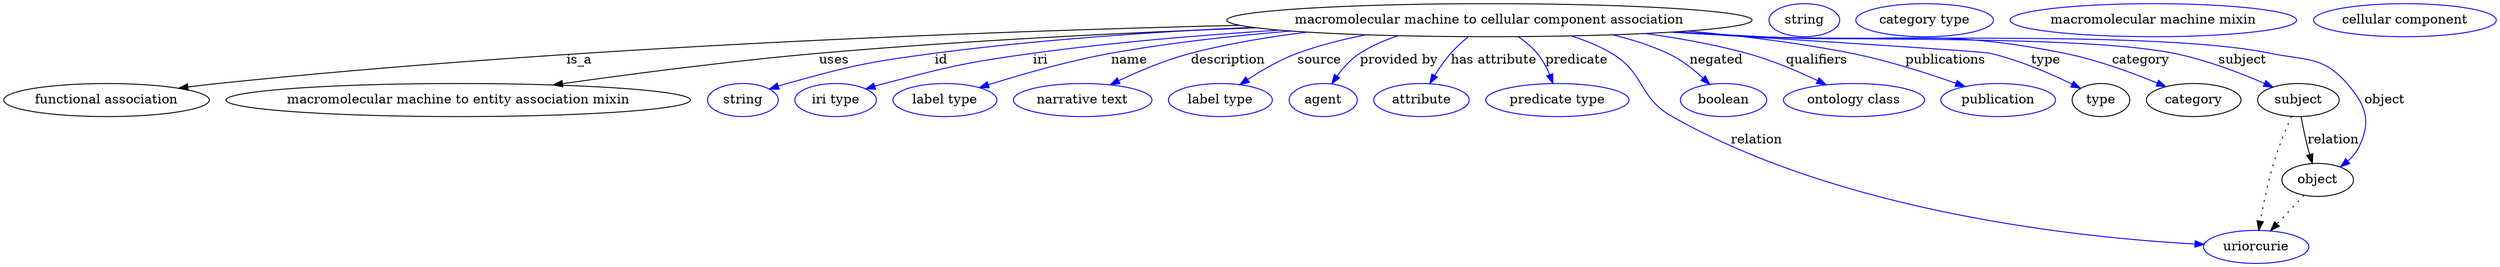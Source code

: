 digraph {
	graph [bb="0,0,2711.2,283"];
	node [label="\N"];
	"macromolecular machine to cellular component association"	[height=0.5,
		label="macromolecular machine to cellular component association",
		pos="1616.8,265",
		width=7.9437];
	"functional association"	[height=0.5,
		pos="111.79,178",
		width=3.1053];
	"macromolecular machine to cellular component association" -> "functional association"	[label=is_a,
		lp="626.79,221.5",
		pos="e,190.45,190.88 1344.6,259.44 1065.1,252.69 617.56,236.15 232.79,196 222.29,194.9 211.3,193.59 200.41,192.19"];
	"macromolecular machine to entity association mixin"	[height=0.5,
		pos="494.79,178",
		width=7.023];
	"macromolecular machine to cellular component association" -> "macromolecular machine to entity association mixin"	[label=uses,
		lp="903.29,221.5",
		pos="e,598.13,194.44 1362.7,256.74 1222.2,251.49 1044.6,242.83 886.79,229 792.77,220.76 686.59,206.94 608.48,195.91"];
	id	[color=blue,
		height=0.5,
		label=string,
		pos="803.79,178",
		width=1.0652];
	"macromolecular machine to cellular component association" -> id	[color=blue,
		label=id,
		lp="1019.8,221.5",
		pos="e,832.78,189.99 1358.5,257.23 1251.2,252.3 1125.7,243.76 1012.8,229 940.36,219.53 922.16,215.57 851.79,196 848.68,195.14 845.48,\
194.17 842.28,193.15",
		style=solid];
	iri	[color=blue,
		height=0.5,
		label="iri type",
		pos="904.79,178",
		width=1.2277];
	"macromolecular machine to cellular component association" -> iri	[color=blue,
		label=iri,
		lp="1127.8,221.5",
		pos="e,937.7,190.17 1388.2,254.17 1303.6,248.89 1207.1,240.92 1119.8,229 1047,219.06 1028.9,214.58 957.79,196 954.42,195.12 950.94,194.15 \
947.46,193.13",
		style=solid];
	name	[color=blue,
		height=0.5,
		label="label type",
		pos="1023.8,178",
		width=1.5707];
	"macromolecular machine to cellular component association" -> name	[color=blue,
		label=name,
		lp="1224.8,221.5",
		pos="e,1061.5,191.6 1400.6,253.19 1337.2,247.98 1267.9,240.31 1204.8,229 1158.7,220.76 1107.4,206.04 1071.2,194.7",
		style=solid];
	description	[color=blue,
		height=0.5,
		label="narrative text",
		pos="1173.8,178",
		width=2.0943];
	"macromolecular machine to cellular component association" -> description	[color=blue,
		label=description,
		lp="1332.3,221.5",
		pos="e,1204,194.71 1418.3,251.98 1376.1,246.83 1332.2,239.48 1291.8,229 1264.7,221.95 1235.6,209.73 1213.2,199.14",
		style=solid];
	source	[color=blue,
		height=0.5,
		label="label type",
		pos="1323.8,178",
		width=1.5707];
	"macromolecular machine to cellular component association" -> source	[color=blue,
		label=source,
		lp="1431.8,221.5",
		pos="e,1345.1,194.74 1482.5,249.08 1457.2,244.17 1431.4,237.64 1407.8,229 1388.7,222.02 1369.2,210.65 1353.7,200.52",
		style=solid];
	"provided by"	[color=blue,
		height=0.5,
		label=agent,
		pos="1435.8,178",
		width=1.0291];
	"macromolecular machine to cellular component association" -> "provided by"	[color=blue,
		label="provided by",
		lp="1518.3,221.5",
		pos="e,1445.2,195.8 1517.4,248.1 1502.8,243.32 1488.4,237.09 1475.8,229 1466,222.73 1457.5,213.24 1450.9,204.2",
		style=solid];
	"has attribute"	[color=blue,
		height=0.5,
		label=attribute,
		pos="1542.8,178",
		width=1.4443];
	"macromolecular machine to cellular component association" -> "has attribute"	[color=blue,
		label="has attribute",
		lp="1621.8,221.5",
		pos="e,1552,196.11 1593.8,247.02 1587.3,241.64 1580.4,235.41 1574.8,229 1568.4,221.7 1562.3,212.98 1557.2,204.88",
		style=solid];
	predicate	[color=blue,
		height=0.5,
		label="predicate type",
		pos="1690.8,178",
		width=2.1665];
	"macromolecular machine to cellular component association" -> predicate	[color=blue,
		label=predicate,
		lp="1711.8,221.5",
		pos="e,1686,196.07 1648.3,246.96 1655.7,241.9 1663.1,235.85 1668.8,229 1674.5,222.17 1679,213.63 1682.4,205.55",
		style=solid];
	relation	[color=blue,
		height=0.5,
		label=uriorcurie,
		pos="2450.8,18",
		width=1.5887];
	"macromolecular machine to cellular component association" -> relation	[color=blue,
		label=relation,
		lp="1907.8,134.5",
		pos="e,2393.8,20.724 1705.7,247.89 1721,243.11 1736.3,236.94 1749.8,229 1786.4,207.46 1778.8,180.83 1815.8,160 2002.9,54.568 2262.5,27.969 \
2383.6,21.261",
		style=solid];
	negated	[color=blue,
		height=0.5,
		label=boolean,
		pos="1871.8,178",
		width=1.2999];
	"macromolecular machine to cellular component association" -> negated	[color=blue,
		label=negated,
		lp="1863.8,221.5",
		pos="e,1856.8,195.07 1750.8,249.07 1771.4,244.16 1792.1,237.64 1810.8,229 1825,222.44 1838.7,211.78 1849.5,201.98",
		style=solid];
	qualifiers	[color=blue,
		height=0.5,
		label="ontology class",
		pos="2012.8,178",
		width=2.1304];
	"macromolecular machine to cellular component association" -> qualifiers	[color=blue,
		label=qualifiers,
		lp="1973.3,221.5",
		pos="e,1982.6,194.81 1787.1,250.51 1823.7,245.46 1861.8,238.52 1896.8,229 1923.3,221.8 1951.6,209.69 1973.6,199.19",
		style=solid];
	publications	[color=blue,
		height=0.5,
		label=publication,
		pos="2169.8,178",
		width=1.7332];
	"macromolecular machine to cellular component association" -> publications	[color=blue,
		label=publications,
		lp="2112.8,221.5",
		pos="e,2133.7,192.8 1833.2,253.23 1891.2,248.05 1953.7,240.37 2010.8,229 2049.7,221.25 2092.6,207.45 2124,196.31",
		style=solid];
	type	[height=0.5,
		pos="2281.8,178",
		width=0.86659];
	"macromolecular machine to cellular component association" -> type	[color=blue,
		label=type,
		lp="2221.8,221.5",
		pos="e,2259.3,190.91 1814.9,252 1966.9,242.68 2152.1,231 2160.8,229 2192.3,221.69 2226.2,207.05 2250.1,195.49",
		style=solid];
	category	[height=0.5,
		pos="2382.8,178",
		width=1.4263];
	"macromolecular machine to cellular component association" -> category	[color=blue,
		label=category,
		lp="2325.3,221.5",
		pos="e,2352.4,192.63 1819.1,252.26 1850.2,250.48 1881.8,248.68 1911.8,247 2058.4,238.77 2097.8,257.84 2241.8,229 2277,221.95 2315.3,207.94 \
2343.1,196.54",
		style=solid];
	subject	[height=0.5,
		pos="2496.8,178",
		width=1.2277];
	"macromolecular machine to cellular component association" -> subject	[color=blue,
		label=subject,
		lp="2435.8,221.5",
		pos="e,2469.1,192.08 1815.9,252.05 1848,250.26 1880.8,248.51 1911.8,247 2011.5,242.13 2262.8,248.47 2360.8,229 2395.4,222.12 2432.9,207.77 \
2459.8,196.2",
		style=solid];
	object	[height=0.5,
		pos="2517.8,91",
		width=1.0832];
	"macromolecular machine to cellular component association" -> object	[color=blue,
		label=object,
		lp="2590.8,178",
		pos="e,2542.7,105.25 1813.9,251.95 1846.6,250.15 1880.1,248.43 1911.8,247 2034.8,241.46 2345.2,253.88 2465.8,229 2505.1,220.9 2523.5,\
226.25 2549.8,196 2570.3,172.46 2576.5,155.03 2562.8,127 2559.9,121.17 2555.6,116.02 2550.7,111.6",
		style=solid];
	association_type	[color=blue,
		height=0.5,
		label=string,
		pos="1958.8,265",
		width=1.0652];
	association_category	[color=blue,
		height=0.5,
		label="category type",
		pos="2089.8,265",
		width=2.0762];
	subject -> relation	[pos="e,2453.5,36.136 2489.2,160.24 2483.3,146.64 2475.2,126.88 2469.8,109 2463.5,88.265 2458.6,64.241 2455.3,46.231",
		style=dotted];
	subject -> object	[label=relation,
		lp="2534.8,134.5",
		pos="e,2512,108.98 2499.8,159.77 2501.6,150.09 2504,137.8 2506.8,127 2507.5,124.32 2508.2,121.53 2509.1,118.76"];
	"functional association_subject"	[color=blue,
		height=0.5,
		label="macromolecular machine mixin",
		pos="2338.8,265",
		width=4.3329];
	object -> relation	[pos="e,2466.6,35.702 2502.9,74.243 2494.3,65.127 2483.3,53.465 2473.6,43.208",
		style=dotted];
	"macromolecular machine to cellular component association_object"	[color=blue,
		height=0.5,
		label="cellular component",
		pos="2611.8,265",
		width=2.7623];
}
